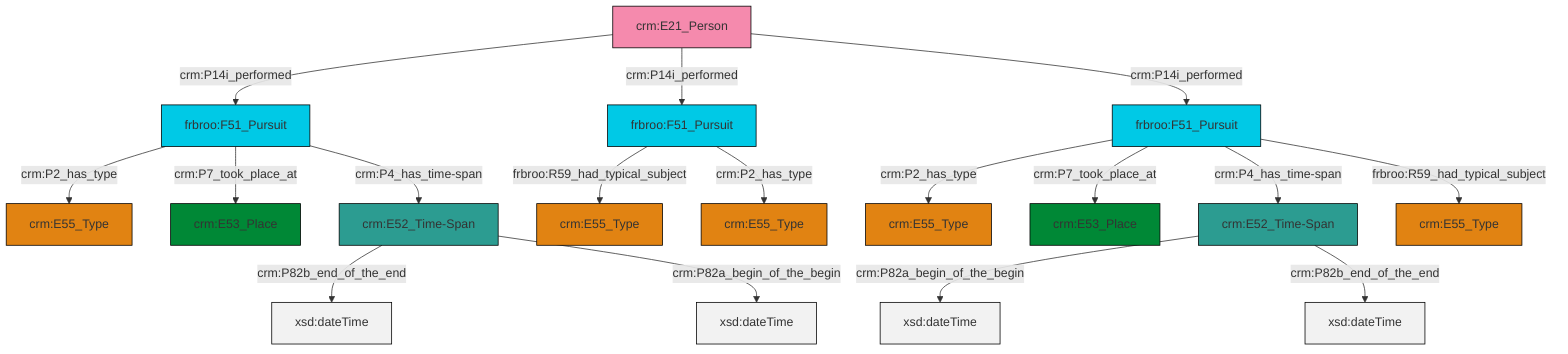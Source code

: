 graph TD
classDef Literal fill:#f2f2f2,stroke:#000000;
classDef CRM_Entity fill:#FFFFFF,stroke:#000000;
classDef Temporal_Entity fill:#00C9E6, stroke:#000000;
classDef Type fill:#E18312, stroke:#000000;
classDef Time-Span fill:#2C9C91, stroke:#000000;
classDef Appellation fill:#FFEB7F, stroke:#000000;
classDef Place fill:#008836, stroke:#000000;
classDef Persistent_Item fill:#B266B2, stroke:#000000;
classDef Conceptual_Object fill:#FFD700, stroke:#000000;
classDef Physical_Thing fill:#D2B48C, stroke:#000000;
classDef Actor fill:#f58aad, stroke:#000000;
classDef PC_Classes fill:#4ce600, stroke:#000000;
classDef Multi fill:#cccccc,stroke:#000000;

6["frbroo:F51_Pursuit"]:::Temporal_Entity -->|crm:P2_has_type| 0["crm:E55_Type"]:::Type
7["crm:E52_Time-Span"]:::Time-Span -->|crm:P82a_begin_of_the_begin| 8[xsd:dateTime]:::Literal
9["frbroo:F51_Pursuit"]:::Temporal_Entity -->|crm:P2_has_type| 2["crm:E55_Type"]:::Type
14["crm:E21_Person"]:::Actor -->|crm:P14i_performed| 6["frbroo:F51_Pursuit"]:::Temporal_Entity
14["crm:E21_Person"]:::Actor -->|crm:P14i_performed| 16["frbroo:F51_Pursuit"]:::Temporal_Entity
7["crm:E52_Time-Span"]:::Time-Span -->|crm:P82b_end_of_the_end| 17[xsd:dateTime]:::Literal
9["frbroo:F51_Pursuit"]:::Temporal_Entity -->|crm:P7_took_place_at| 18["crm:E53_Place"]:::Place
12["crm:E52_Time-Span"]:::Time-Span -->|crm:P82b_end_of_the_end| 19[xsd:dateTime]:::Literal
6["frbroo:F51_Pursuit"]:::Temporal_Entity -->|crm:P7_took_place_at| 23["crm:E53_Place"]:::Place
14["crm:E21_Person"]:::Actor -->|crm:P14i_performed| 9["frbroo:F51_Pursuit"]:::Temporal_Entity
9["frbroo:F51_Pursuit"]:::Temporal_Entity -->|crm:P4_has_time-span| 7["crm:E52_Time-Span"]:::Time-Span
16["frbroo:F51_Pursuit"]:::Temporal_Entity -->|frbroo:R59_had_typical_subject| 10["crm:E55_Type"]:::Type
6["frbroo:F51_Pursuit"]:::Temporal_Entity -->|crm:P4_has_time-span| 12["crm:E52_Time-Span"]:::Time-Span
12["crm:E52_Time-Span"]:::Time-Span -->|crm:P82a_begin_of_the_begin| 32[xsd:dateTime]:::Literal
9["frbroo:F51_Pursuit"]:::Temporal_Entity -->|frbroo:R59_had_typical_subject| 21["crm:E55_Type"]:::Type
16["frbroo:F51_Pursuit"]:::Temporal_Entity -->|crm:P2_has_type| 4["crm:E55_Type"]:::Type